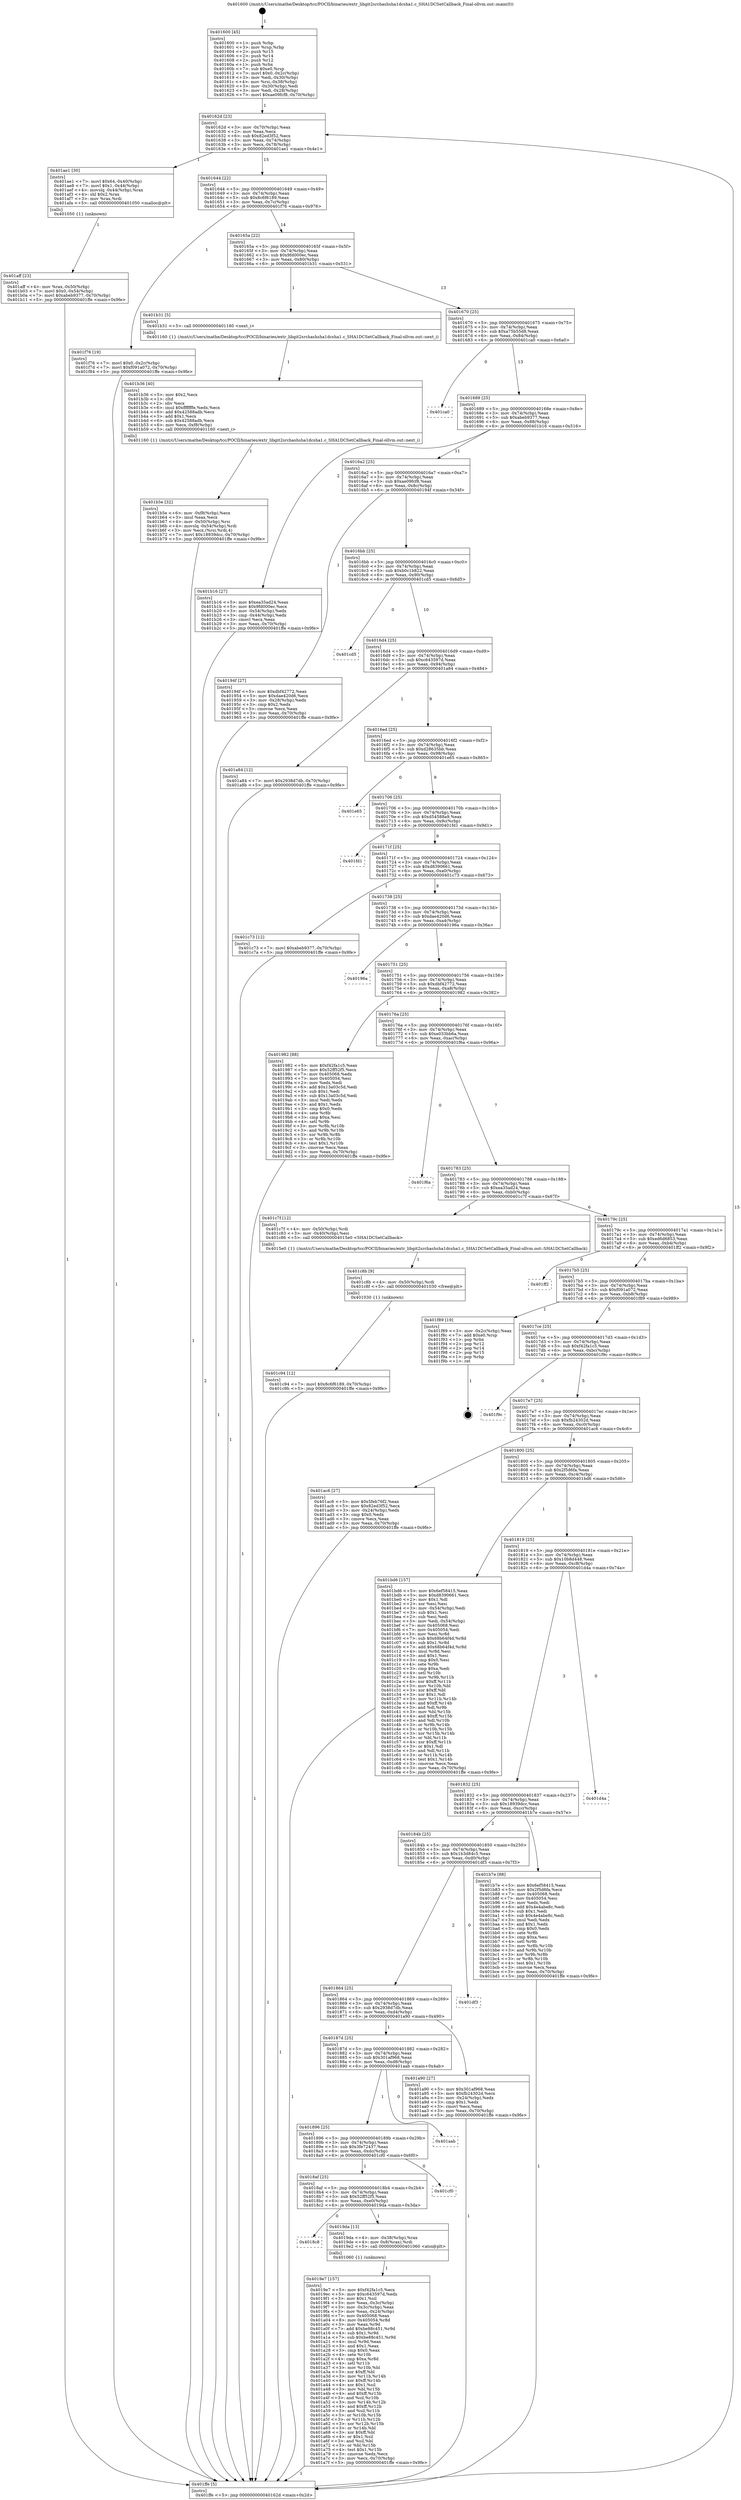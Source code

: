 digraph "0x401600" {
  label = "0x401600 (/mnt/c/Users/mathe/Desktop/tcc/POCII/binaries/extr_libgit2srchashsha1dcsha1.c_SHA1DCSetCallback_Final-ollvm.out::main(0))"
  labelloc = "t"
  node[shape=record]

  Entry [label="",width=0.3,height=0.3,shape=circle,fillcolor=black,style=filled]
  "0x40162d" [label="{
     0x40162d [23]\l
     | [instrs]\l
     &nbsp;&nbsp;0x40162d \<+3\>: mov -0x70(%rbp),%eax\l
     &nbsp;&nbsp;0x401630 \<+2\>: mov %eax,%ecx\l
     &nbsp;&nbsp;0x401632 \<+6\>: sub $0x82ed3f52,%ecx\l
     &nbsp;&nbsp;0x401638 \<+3\>: mov %eax,-0x74(%rbp)\l
     &nbsp;&nbsp;0x40163b \<+3\>: mov %ecx,-0x78(%rbp)\l
     &nbsp;&nbsp;0x40163e \<+6\>: je 0000000000401ae1 \<main+0x4e1\>\l
  }"]
  "0x401ae1" [label="{
     0x401ae1 [30]\l
     | [instrs]\l
     &nbsp;&nbsp;0x401ae1 \<+7\>: movl $0x64,-0x40(%rbp)\l
     &nbsp;&nbsp;0x401ae8 \<+7\>: movl $0x1,-0x44(%rbp)\l
     &nbsp;&nbsp;0x401aef \<+4\>: movslq -0x44(%rbp),%rax\l
     &nbsp;&nbsp;0x401af3 \<+4\>: shl $0x2,%rax\l
     &nbsp;&nbsp;0x401af7 \<+3\>: mov %rax,%rdi\l
     &nbsp;&nbsp;0x401afa \<+5\>: call 0000000000401050 \<malloc@plt\>\l
     | [calls]\l
     &nbsp;&nbsp;0x401050 \{1\} (unknown)\l
  }"]
  "0x401644" [label="{
     0x401644 [22]\l
     | [instrs]\l
     &nbsp;&nbsp;0x401644 \<+5\>: jmp 0000000000401649 \<main+0x49\>\l
     &nbsp;&nbsp;0x401649 \<+3\>: mov -0x74(%rbp),%eax\l
     &nbsp;&nbsp;0x40164c \<+5\>: sub $0x8c6f6189,%eax\l
     &nbsp;&nbsp;0x401651 \<+3\>: mov %eax,-0x7c(%rbp)\l
     &nbsp;&nbsp;0x401654 \<+6\>: je 0000000000401f76 \<main+0x976\>\l
  }"]
  Exit [label="",width=0.3,height=0.3,shape=circle,fillcolor=black,style=filled,peripheries=2]
  "0x401f76" [label="{
     0x401f76 [19]\l
     | [instrs]\l
     &nbsp;&nbsp;0x401f76 \<+7\>: movl $0x0,-0x2c(%rbp)\l
     &nbsp;&nbsp;0x401f7d \<+7\>: movl $0xf091a072,-0x70(%rbp)\l
     &nbsp;&nbsp;0x401f84 \<+5\>: jmp 0000000000401ffe \<main+0x9fe\>\l
  }"]
  "0x40165a" [label="{
     0x40165a [22]\l
     | [instrs]\l
     &nbsp;&nbsp;0x40165a \<+5\>: jmp 000000000040165f \<main+0x5f\>\l
     &nbsp;&nbsp;0x40165f \<+3\>: mov -0x74(%rbp),%eax\l
     &nbsp;&nbsp;0x401662 \<+5\>: sub $0x9fd000ec,%eax\l
     &nbsp;&nbsp;0x401667 \<+3\>: mov %eax,-0x80(%rbp)\l
     &nbsp;&nbsp;0x40166a \<+6\>: je 0000000000401b31 \<main+0x531\>\l
  }"]
  "0x401c94" [label="{
     0x401c94 [12]\l
     | [instrs]\l
     &nbsp;&nbsp;0x401c94 \<+7\>: movl $0x8c6f6189,-0x70(%rbp)\l
     &nbsp;&nbsp;0x401c9b \<+5\>: jmp 0000000000401ffe \<main+0x9fe\>\l
  }"]
  "0x401b31" [label="{
     0x401b31 [5]\l
     | [instrs]\l
     &nbsp;&nbsp;0x401b31 \<+5\>: call 0000000000401160 \<next_i\>\l
     | [calls]\l
     &nbsp;&nbsp;0x401160 \{1\} (/mnt/c/Users/mathe/Desktop/tcc/POCII/binaries/extr_libgit2srchashsha1dcsha1.c_SHA1DCSetCallback_Final-ollvm.out::next_i)\l
  }"]
  "0x401670" [label="{
     0x401670 [25]\l
     | [instrs]\l
     &nbsp;&nbsp;0x401670 \<+5\>: jmp 0000000000401675 \<main+0x75\>\l
     &nbsp;&nbsp;0x401675 \<+3\>: mov -0x74(%rbp),%eax\l
     &nbsp;&nbsp;0x401678 \<+5\>: sub $0xa75b55d8,%eax\l
     &nbsp;&nbsp;0x40167d \<+6\>: mov %eax,-0x84(%rbp)\l
     &nbsp;&nbsp;0x401683 \<+6\>: je 0000000000401ca0 \<main+0x6a0\>\l
  }"]
  "0x401c8b" [label="{
     0x401c8b [9]\l
     | [instrs]\l
     &nbsp;&nbsp;0x401c8b \<+4\>: mov -0x50(%rbp),%rdi\l
     &nbsp;&nbsp;0x401c8f \<+5\>: call 0000000000401030 \<free@plt\>\l
     | [calls]\l
     &nbsp;&nbsp;0x401030 \{1\} (unknown)\l
  }"]
  "0x401ca0" [label="{
     0x401ca0\l
  }", style=dashed]
  "0x401689" [label="{
     0x401689 [25]\l
     | [instrs]\l
     &nbsp;&nbsp;0x401689 \<+5\>: jmp 000000000040168e \<main+0x8e\>\l
     &nbsp;&nbsp;0x40168e \<+3\>: mov -0x74(%rbp),%eax\l
     &nbsp;&nbsp;0x401691 \<+5\>: sub $0xabeb9377,%eax\l
     &nbsp;&nbsp;0x401696 \<+6\>: mov %eax,-0x88(%rbp)\l
     &nbsp;&nbsp;0x40169c \<+6\>: je 0000000000401b16 \<main+0x516\>\l
  }"]
  "0x401b5e" [label="{
     0x401b5e [32]\l
     | [instrs]\l
     &nbsp;&nbsp;0x401b5e \<+6\>: mov -0xf8(%rbp),%ecx\l
     &nbsp;&nbsp;0x401b64 \<+3\>: imul %eax,%ecx\l
     &nbsp;&nbsp;0x401b67 \<+4\>: mov -0x50(%rbp),%rsi\l
     &nbsp;&nbsp;0x401b6b \<+4\>: movslq -0x54(%rbp),%rdi\l
     &nbsp;&nbsp;0x401b6f \<+3\>: mov %ecx,(%rsi,%rdi,4)\l
     &nbsp;&nbsp;0x401b72 \<+7\>: movl $0x18939dcc,-0x70(%rbp)\l
     &nbsp;&nbsp;0x401b79 \<+5\>: jmp 0000000000401ffe \<main+0x9fe\>\l
  }"]
  "0x401b16" [label="{
     0x401b16 [27]\l
     | [instrs]\l
     &nbsp;&nbsp;0x401b16 \<+5\>: mov $0xea35ad24,%eax\l
     &nbsp;&nbsp;0x401b1b \<+5\>: mov $0x9fd000ec,%ecx\l
     &nbsp;&nbsp;0x401b20 \<+3\>: mov -0x54(%rbp),%edx\l
     &nbsp;&nbsp;0x401b23 \<+3\>: cmp -0x44(%rbp),%edx\l
     &nbsp;&nbsp;0x401b26 \<+3\>: cmovl %ecx,%eax\l
     &nbsp;&nbsp;0x401b29 \<+3\>: mov %eax,-0x70(%rbp)\l
     &nbsp;&nbsp;0x401b2c \<+5\>: jmp 0000000000401ffe \<main+0x9fe\>\l
  }"]
  "0x4016a2" [label="{
     0x4016a2 [25]\l
     | [instrs]\l
     &nbsp;&nbsp;0x4016a2 \<+5\>: jmp 00000000004016a7 \<main+0xa7\>\l
     &nbsp;&nbsp;0x4016a7 \<+3\>: mov -0x74(%rbp),%eax\l
     &nbsp;&nbsp;0x4016aa \<+5\>: sub $0xae09fcf8,%eax\l
     &nbsp;&nbsp;0x4016af \<+6\>: mov %eax,-0x8c(%rbp)\l
     &nbsp;&nbsp;0x4016b5 \<+6\>: je 000000000040194f \<main+0x34f\>\l
  }"]
  "0x401b36" [label="{
     0x401b36 [40]\l
     | [instrs]\l
     &nbsp;&nbsp;0x401b36 \<+5\>: mov $0x2,%ecx\l
     &nbsp;&nbsp;0x401b3b \<+1\>: cltd\l
     &nbsp;&nbsp;0x401b3c \<+2\>: idiv %ecx\l
     &nbsp;&nbsp;0x401b3e \<+6\>: imul $0xfffffffe,%edx,%ecx\l
     &nbsp;&nbsp;0x401b44 \<+6\>: add $0x42588adb,%ecx\l
     &nbsp;&nbsp;0x401b4a \<+3\>: add $0x1,%ecx\l
     &nbsp;&nbsp;0x401b4d \<+6\>: sub $0x42588adb,%ecx\l
     &nbsp;&nbsp;0x401b53 \<+6\>: mov %ecx,-0xf8(%rbp)\l
     &nbsp;&nbsp;0x401b59 \<+5\>: call 0000000000401160 \<next_i\>\l
     | [calls]\l
     &nbsp;&nbsp;0x401160 \{1\} (/mnt/c/Users/mathe/Desktop/tcc/POCII/binaries/extr_libgit2srchashsha1dcsha1.c_SHA1DCSetCallback_Final-ollvm.out::next_i)\l
  }"]
  "0x40194f" [label="{
     0x40194f [27]\l
     | [instrs]\l
     &nbsp;&nbsp;0x40194f \<+5\>: mov $0xdbf42772,%eax\l
     &nbsp;&nbsp;0x401954 \<+5\>: mov $0xdae420d6,%ecx\l
     &nbsp;&nbsp;0x401959 \<+3\>: mov -0x28(%rbp),%edx\l
     &nbsp;&nbsp;0x40195c \<+3\>: cmp $0x2,%edx\l
     &nbsp;&nbsp;0x40195f \<+3\>: cmovne %ecx,%eax\l
     &nbsp;&nbsp;0x401962 \<+3\>: mov %eax,-0x70(%rbp)\l
     &nbsp;&nbsp;0x401965 \<+5\>: jmp 0000000000401ffe \<main+0x9fe\>\l
  }"]
  "0x4016bb" [label="{
     0x4016bb [25]\l
     | [instrs]\l
     &nbsp;&nbsp;0x4016bb \<+5\>: jmp 00000000004016c0 \<main+0xc0\>\l
     &nbsp;&nbsp;0x4016c0 \<+3\>: mov -0x74(%rbp),%eax\l
     &nbsp;&nbsp;0x4016c3 \<+5\>: sub $0xb0c1b822,%eax\l
     &nbsp;&nbsp;0x4016c8 \<+6\>: mov %eax,-0x90(%rbp)\l
     &nbsp;&nbsp;0x4016ce \<+6\>: je 0000000000401cd5 \<main+0x6d5\>\l
  }"]
  "0x401ffe" [label="{
     0x401ffe [5]\l
     | [instrs]\l
     &nbsp;&nbsp;0x401ffe \<+5\>: jmp 000000000040162d \<main+0x2d\>\l
  }"]
  "0x401600" [label="{
     0x401600 [45]\l
     | [instrs]\l
     &nbsp;&nbsp;0x401600 \<+1\>: push %rbp\l
     &nbsp;&nbsp;0x401601 \<+3\>: mov %rsp,%rbp\l
     &nbsp;&nbsp;0x401604 \<+2\>: push %r15\l
     &nbsp;&nbsp;0x401606 \<+2\>: push %r14\l
     &nbsp;&nbsp;0x401608 \<+2\>: push %r12\l
     &nbsp;&nbsp;0x40160a \<+1\>: push %rbx\l
     &nbsp;&nbsp;0x40160b \<+7\>: sub $0xe0,%rsp\l
     &nbsp;&nbsp;0x401612 \<+7\>: movl $0x0,-0x2c(%rbp)\l
     &nbsp;&nbsp;0x401619 \<+3\>: mov %edi,-0x30(%rbp)\l
     &nbsp;&nbsp;0x40161c \<+4\>: mov %rsi,-0x38(%rbp)\l
     &nbsp;&nbsp;0x401620 \<+3\>: mov -0x30(%rbp),%edi\l
     &nbsp;&nbsp;0x401623 \<+3\>: mov %edi,-0x28(%rbp)\l
     &nbsp;&nbsp;0x401626 \<+7\>: movl $0xae09fcf8,-0x70(%rbp)\l
  }"]
  "0x401aff" [label="{
     0x401aff [23]\l
     | [instrs]\l
     &nbsp;&nbsp;0x401aff \<+4\>: mov %rax,-0x50(%rbp)\l
     &nbsp;&nbsp;0x401b03 \<+7\>: movl $0x0,-0x54(%rbp)\l
     &nbsp;&nbsp;0x401b0a \<+7\>: movl $0xabeb9377,-0x70(%rbp)\l
     &nbsp;&nbsp;0x401b11 \<+5\>: jmp 0000000000401ffe \<main+0x9fe\>\l
  }"]
  "0x401cd5" [label="{
     0x401cd5\l
  }", style=dashed]
  "0x4016d4" [label="{
     0x4016d4 [25]\l
     | [instrs]\l
     &nbsp;&nbsp;0x4016d4 \<+5\>: jmp 00000000004016d9 \<main+0xd9\>\l
     &nbsp;&nbsp;0x4016d9 \<+3\>: mov -0x74(%rbp),%eax\l
     &nbsp;&nbsp;0x4016dc \<+5\>: sub $0xc643597d,%eax\l
     &nbsp;&nbsp;0x4016e1 \<+6\>: mov %eax,-0x94(%rbp)\l
     &nbsp;&nbsp;0x4016e7 \<+6\>: je 0000000000401a84 \<main+0x484\>\l
  }"]
  "0x4019e7" [label="{
     0x4019e7 [157]\l
     | [instrs]\l
     &nbsp;&nbsp;0x4019e7 \<+5\>: mov $0xf42fa1c5,%ecx\l
     &nbsp;&nbsp;0x4019ec \<+5\>: mov $0xc643597d,%edx\l
     &nbsp;&nbsp;0x4019f1 \<+3\>: mov $0x1,%sil\l
     &nbsp;&nbsp;0x4019f4 \<+3\>: mov %eax,-0x3c(%rbp)\l
     &nbsp;&nbsp;0x4019f7 \<+3\>: mov -0x3c(%rbp),%eax\l
     &nbsp;&nbsp;0x4019fa \<+3\>: mov %eax,-0x24(%rbp)\l
     &nbsp;&nbsp;0x4019fd \<+7\>: mov 0x405068,%eax\l
     &nbsp;&nbsp;0x401a04 \<+8\>: mov 0x405054,%r8d\l
     &nbsp;&nbsp;0x401a0c \<+3\>: mov %eax,%r9d\l
     &nbsp;&nbsp;0x401a0f \<+7\>: add $0xbe88c451,%r9d\l
     &nbsp;&nbsp;0x401a16 \<+4\>: sub $0x1,%r9d\l
     &nbsp;&nbsp;0x401a1a \<+7\>: sub $0xbe88c451,%r9d\l
     &nbsp;&nbsp;0x401a21 \<+4\>: imul %r9d,%eax\l
     &nbsp;&nbsp;0x401a25 \<+3\>: and $0x1,%eax\l
     &nbsp;&nbsp;0x401a28 \<+3\>: cmp $0x0,%eax\l
     &nbsp;&nbsp;0x401a2b \<+4\>: sete %r10b\l
     &nbsp;&nbsp;0x401a2f \<+4\>: cmp $0xa,%r8d\l
     &nbsp;&nbsp;0x401a33 \<+4\>: setl %r11b\l
     &nbsp;&nbsp;0x401a37 \<+3\>: mov %r10b,%bl\l
     &nbsp;&nbsp;0x401a3a \<+3\>: xor $0xff,%bl\l
     &nbsp;&nbsp;0x401a3d \<+3\>: mov %r11b,%r14b\l
     &nbsp;&nbsp;0x401a40 \<+4\>: xor $0xff,%r14b\l
     &nbsp;&nbsp;0x401a44 \<+4\>: xor $0x1,%sil\l
     &nbsp;&nbsp;0x401a48 \<+3\>: mov %bl,%r15b\l
     &nbsp;&nbsp;0x401a4b \<+4\>: and $0xff,%r15b\l
     &nbsp;&nbsp;0x401a4f \<+3\>: and %sil,%r10b\l
     &nbsp;&nbsp;0x401a52 \<+3\>: mov %r14b,%r12b\l
     &nbsp;&nbsp;0x401a55 \<+4\>: and $0xff,%r12b\l
     &nbsp;&nbsp;0x401a59 \<+3\>: and %sil,%r11b\l
     &nbsp;&nbsp;0x401a5c \<+3\>: or %r10b,%r15b\l
     &nbsp;&nbsp;0x401a5f \<+3\>: or %r11b,%r12b\l
     &nbsp;&nbsp;0x401a62 \<+3\>: xor %r12b,%r15b\l
     &nbsp;&nbsp;0x401a65 \<+3\>: or %r14b,%bl\l
     &nbsp;&nbsp;0x401a68 \<+3\>: xor $0xff,%bl\l
     &nbsp;&nbsp;0x401a6b \<+4\>: or $0x1,%sil\l
     &nbsp;&nbsp;0x401a6f \<+3\>: and %sil,%bl\l
     &nbsp;&nbsp;0x401a72 \<+3\>: or %bl,%r15b\l
     &nbsp;&nbsp;0x401a75 \<+4\>: test $0x1,%r15b\l
     &nbsp;&nbsp;0x401a79 \<+3\>: cmovne %edx,%ecx\l
     &nbsp;&nbsp;0x401a7c \<+3\>: mov %ecx,-0x70(%rbp)\l
     &nbsp;&nbsp;0x401a7f \<+5\>: jmp 0000000000401ffe \<main+0x9fe\>\l
  }"]
  "0x401a84" [label="{
     0x401a84 [12]\l
     | [instrs]\l
     &nbsp;&nbsp;0x401a84 \<+7\>: movl $0x2938d7db,-0x70(%rbp)\l
     &nbsp;&nbsp;0x401a8b \<+5\>: jmp 0000000000401ffe \<main+0x9fe\>\l
  }"]
  "0x4016ed" [label="{
     0x4016ed [25]\l
     | [instrs]\l
     &nbsp;&nbsp;0x4016ed \<+5\>: jmp 00000000004016f2 \<main+0xf2\>\l
     &nbsp;&nbsp;0x4016f2 \<+3\>: mov -0x74(%rbp),%eax\l
     &nbsp;&nbsp;0x4016f5 \<+5\>: sub $0xd28635bb,%eax\l
     &nbsp;&nbsp;0x4016fa \<+6\>: mov %eax,-0x98(%rbp)\l
     &nbsp;&nbsp;0x401700 \<+6\>: je 0000000000401e65 \<main+0x865\>\l
  }"]
  "0x4018c8" [label="{
     0x4018c8\l
  }", style=dashed]
  "0x401e65" [label="{
     0x401e65\l
  }", style=dashed]
  "0x401706" [label="{
     0x401706 [25]\l
     | [instrs]\l
     &nbsp;&nbsp;0x401706 \<+5\>: jmp 000000000040170b \<main+0x10b\>\l
     &nbsp;&nbsp;0x40170b \<+3\>: mov -0x74(%rbp),%eax\l
     &nbsp;&nbsp;0x40170e \<+5\>: sub $0xd54588a9,%eax\l
     &nbsp;&nbsp;0x401713 \<+6\>: mov %eax,-0x9c(%rbp)\l
     &nbsp;&nbsp;0x401719 \<+6\>: je 0000000000401fd1 \<main+0x9d1\>\l
  }"]
  "0x4019da" [label="{
     0x4019da [13]\l
     | [instrs]\l
     &nbsp;&nbsp;0x4019da \<+4\>: mov -0x38(%rbp),%rax\l
     &nbsp;&nbsp;0x4019de \<+4\>: mov 0x8(%rax),%rdi\l
     &nbsp;&nbsp;0x4019e2 \<+5\>: call 0000000000401060 \<atoi@plt\>\l
     | [calls]\l
     &nbsp;&nbsp;0x401060 \{1\} (unknown)\l
  }"]
  "0x401fd1" [label="{
     0x401fd1\l
  }", style=dashed]
  "0x40171f" [label="{
     0x40171f [25]\l
     | [instrs]\l
     &nbsp;&nbsp;0x40171f \<+5\>: jmp 0000000000401724 \<main+0x124\>\l
     &nbsp;&nbsp;0x401724 \<+3\>: mov -0x74(%rbp),%eax\l
     &nbsp;&nbsp;0x401727 \<+5\>: sub $0xd8390661,%eax\l
     &nbsp;&nbsp;0x40172c \<+6\>: mov %eax,-0xa0(%rbp)\l
     &nbsp;&nbsp;0x401732 \<+6\>: je 0000000000401c73 \<main+0x673\>\l
  }"]
  "0x4018af" [label="{
     0x4018af [25]\l
     | [instrs]\l
     &nbsp;&nbsp;0x4018af \<+5\>: jmp 00000000004018b4 \<main+0x2b4\>\l
     &nbsp;&nbsp;0x4018b4 \<+3\>: mov -0x74(%rbp),%eax\l
     &nbsp;&nbsp;0x4018b7 \<+5\>: sub $0x52ff52f5,%eax\l
     &nbsp;&nbsp;0x4018bc \<+6\>: mov %eax,-0xe0(%rbp)\l
     &nbsp;&nbsp;0x4018c2 \<+6\>: je 00000000004019da \<main+0x3da\>\l
  }"]
  "0x401c73" [label="{
     0x401c73 [12]\l
     | [instrs]\l
     &nbsp;&nbsp;0x401c73 \<+7\>: movl $0xabeb9377,-0x70(%rbp)\l
     &nbsp;&nbsp;0x401c7a \<+5\>: jmp 0000000000401ffe \<main+0x9fe\>\l
  }"]
  "0x401738" [label="{
     0x401738 [25]\l
     | [instrs]\l
     &nbsp;&nbsp;0x401738 \<+5\>: jmp 000000000040173d \<main+0x13d\>\l
     &nbsp;&nbsp;0x40173d \<+3\>: mov -0x74(%rbp),%eax\l
     &nbsp;&nbsp;0x401740 \<+5\>: sub $0xdae420d6,%eax\l
     &nbsp;&nbsp;0x401745 \<+6\>: mov %eax,-0xa4(%rbp)\l
     &nbsp;&nbsp;0x40174b \<+6\>: je 000000000040196a \<main+0x36a\>\l
  }"]
  "0x401cf0" [label="{
     0x401cf0\l
  }", style=dashed]
  "0x40196a" [label="{
     0x40196a\l
  }", style=dashed]
  "0x401751" [label="{
     0x401751 [25]\l
     | [instrs]\l
     &nbsp;&nbsp;0x401751 \<+5\>: jmp 0000000000401756 \<main+0x156\>\l
     &nbsp;&nbsp;0x401756 \<+3\>: mov -0x74(%rbp),%eax\l
     &nbsp;&nbsp;0x401759 \<+5\>: sub $0xdbf42772,%eax\l
     &nbsp;&nbsp;0x40175e \<+6\>: mov %eax,-0xa8(%rbp)\l
     &nbsp;&nbsp;0x401764 \<+6\>: je 0000000000401982 \<main+0x382\>\l
  }"]
  "0x401896" [label="{
     0x401896 [25]\l
     | [instrs]\l
     &nbsp;&nbsp;0x401896 \<+5\>: jmp 000000000040189b \<main+0x29b\>\l
     &nbsp;&nbsp;0x40189b \<+3\>: mov -0x74(%rbp),%eax\l
     &nbsp;&nbsp;0x40189e \<+5\>: sub $0x3fe72437,%eax\l
     &nbsp;&nbsp;0x4018a3 \<+6\>: mov %eax,-0xdc(%rbp)\l
     &nbsp;&nbsp;0x4018a9 \<+6\>: je 0000000000401cf0 \<main+0x6f0\>\l
  }"]
  "0x401982" [label="{
     0x401982 [88]\l
     | [instrs]\l
     &nbsp;&nbsp;0x401982 \<+5\>: mov $0xf42fa1c5,%eax\l
     &nbsp;&nbsp;0x401987 \<+5\>: mov $0x52ff52f5,%ecx\l
     &nbsp;&nbsp;0x40198c \<+7\>: mov 0x405068,%edx\l
     &nbsp;&nbsp;0x401993 \<+7\>: mov 0x405054,%esi\l
     &nbsp;&nbsp;0x40199a \<+2\>: mov %edx,%edi\l
     &nbsp;&nbsp;0x40199c \<+6\>: add $0x13a03c5d,%edi\l
     &nbsp;&nbsp;0x4019a2 \<+3\>: sub $0x1,%edi\l
     &nbsp;&nbsp;0x4019a5 \<+6\>: sub $0x13a03c5d,%edi\l
     &nbsp;&nbsp;0x4019ab \<+3\>: imul %edi,%edx\l
     &nbsp;&nbsp;0x4019ae \<+3\>: and $0x1,%edx\l
     &nbsp;&nbsp;0x4019b1 \<+3\>: cmp $0x0,%edx\l
     &nbsp;&nbsp;0x4019b4 \<+4\>: sete %r8b\l
     &nbsp;&nbsp;0x4019b8 \<+3\>: cmp $0xa,%esi\l
     &nbsp;&nbsp;0x4019bb \<+4\>: setl %r9b\l
     &nbsp;&nbsp;0x4019bf \<+3\>: mov %r8b,%r10b\l
     &nbsp;&nbsp;0x4019c2 \<+3\>: and %r9b,%r10b\l
     &nbsp;&nbsp;0x4019c5 \<+3\>: xor %r9b,%r8b\l
     &nbsp;&nbsp;0x4019c8 \<+3\>: or %r8b,%r10b\l
     &nbsp;&nbsp;0x4019cb \<+4\>: test $0x1,%r10b\l
     &nbsp;&nbsp;0x4019cf \<+3\>: cmovne %ecx,%eax\l
     &nbsp;&nbsp;0x4019d2 \<+3\>: mov %eax,-0x70(%rbp)\l
     &nbsp;&nbsp;0x4019d5 \<+5\>: jmp 0000000000401ffe \<main+0x9fe\>\l
  }"]
  "0x40176a" [label="{
     0x40176a [25]\l
     | [instrs]\l
     &nbsp;&nbsp;0x40176a \<+5\>: jmp 000000000040176f \<main+0x16f\>\l
     &nbsp;&nbsp;0x40176f \<+3\>: mov -0x74(%rbp),%eax\l
     &nbsp;&nbsp;0x401772 \<+5\>: sub $0xe033bb6a,%eax\l
     &nbsp;&nbsp;0x401777 \<+6\>: mov %eax,-0xac(%rbp)\l
     &nbsp;&nbsp;0x40177d \<+6\>: je 0000000000401f6a \<main+0x96a\>\l
  }"]
  "0x401aab" [label="{
     0x401aab\l
  }", style=dashed]
  "0x401f6a" [label="{
     0x401f6a\l
  }", style=dashed]
  "0x401783" [label="{
     0x401783 [25]\l
     | [instrs]\l
     &nbsp;&nbsp;0x401783 \<+5\>: jmp 0000000000401788 \<main+0x188\>\l
     &nbsp;&nbsp;0x401788 \<+3\>: mov -0x74(%rbp),%eax\l
     &nbsp;&nbsp;0x40178b \<+5\>: sub $0xea35ad24,%eax\l
     &nbsp;&nbsp;0x401790 \<+6\>: mov %eax,-0xb0(%rbp)\l
     &nbsp;&nbsp;0x401796 \<+6\>: je 0000000000401c7f \<main+0x67f\>\l
  }"]
  "0x40187d" [label="{
     0x40187d [25]\l
     | [instrs]\l
     &nbsp;&nbsp;0x40187d \<+5\>: jmp 0000000000401882 \<main+0x282\>\l
     &nbsp;&nbsp;0x401882 \<+3\>: mov -0x74(%rbp),%eax\l
     &nbsp;&nbsp;0x401885 \<+5\>: sub $0x301af968,%eax\l
     &nbsp;&nbsp;0x40188a \<+6\>: mov %eax,-0xd8(%rbp)\l
     &nbsp;&nbsp;0x401890 \<+6\>: je 0000000000401aab \<main+0x4ab\>\l
  }"]
  "0x401c7f" [label="{
     0x401c7f [12]\l
     | [instrs]\l
     &nbsp;&nbsp;0x401c7f \<+4\>: mov -0x50(%rbp),%rdi\l
     &nbsp;&nbsp;0x401c83 \<+3\>: mov -0x40(%rbp),%esi\l
     &nbsp;&nbsp;0x401c86 \<+5\>: call 00000000004015e0 \<SHA1DCSetCallback\>\l
     | [calls]\l
     &nbsp;&nbsp;0x4015e0 \{1\} (/mnt/c/Users/mathe/Desktop/tcc/POCII/binaries/extr_libgit2srchashsha1dcsha1.c_SHA1DCSetCallback_Final-ollvm.out::SHA1DCSetCallback)\l
  }"]
  "0x40179c" [label="{
     0x40179c [25]\l
     | [instrs]\l
     &nbsp;&nbsp;0x40179c \<+5\>: jmp 00000000004017a1 \<main+0x1a1\>\l
     &nbsp;&nbsp;0x4017a1 \<+3\>: mov -0x74(%rbp),%eax\l
     &nbsp;&nbsp;0x4017a4 \<+5\>: sub $0xed6d6853,%eax\l
     &nbsp;&nbsp;0x4017a9 \<+6\>: mov %eax,-0xb4(%rbp)\l
     &nbsp;&nbsp;0x4017af \<+6\>: je 0000000000401ff2 \<main+0x9f2\>\l
  }"]
  "0x401a90" [label="{
     0x401a90 [27]\l
     | [instrs]\l
     &nbsp;&nbsp;0x401a90 \<+5\>: mov $0x301af968,%eax\l
     &nbsp;&nbsp;0x401a95 \<+5\>: mov $0xfb24302d,%ecx\l
     &nbsp;&nbsp;0x401a9a \<+3\>: mov -0x24(%rbp),%edx\l
     &nbsp;&nbsp;0x401a9d \<+3\>: cmp $0x1,%edx\l
     &nbsp;&nbsp;0x401aa0 \<+3\>: cmovl %ecx,%eax\l
     &nbsp;&nbsp;0x401aa3 \<+3\>: mov %eax,-0x70(%rbp)\l
     &nbsp;&nbsp;0x401aa6 \<+5\>: jmp 0000000000401ffe \<main+0x9fe\>\l
  }"]
  "0x401ff2" [label="{
     0x401ff2\l
  }", style=dashed]
  "0x4017b5" [label="{
     0x4017b5 [25]\l
     | [instrs]\l
     &nbsp;&nbsp;0x4017b5 \<+5\>: jmp 00000000004017ba \<main+0x1ba\>\l
     &nbsp;&nbsp;0x4017ba \<+3\>: mov -0x74(%rbp),%eax\l
     &nbsp;&nbsp;0x4017bd \<+5\>: sub $0xf091a072,%eax\l
     &nbsp;&nbsp;0x4017c2 \<+6\>: mov %eax,-0xb8(%rbp)\l
     &nbsp;&nbsp;0x4017c8 \<+6\>: je 0000000000401f89 \<main+0x989\>\l
  }"]
  "0x401864" [label="{
     0x401864 [25]\l
     | [instrs]\l
     &nbsp;&nbsp;0x401864 \<+5\>: jmp 0000000000401869 \<main+0x269\>\l
     &nbsp;&nbsp;0x401869 \<+3\>: mov -0x74(%rbp),%eax\l
     &nbsp;&nbsp;0x40186c \<+5\>: sub $0x2938d7db,%eax\l
     &nbsp;&nbsp;0x401871 \<+6\>: mov %eax,-0xd4(%rbp)\l
     &nbsp;&nbsp;0x401877 \<+6\>: je 0000000000401a90 \<main+0x490\>\l
  }"]
  "0x401f89" [label="{
     0x401f89 [19]\l
     | [instrs]\l
     &nbsp;&nbsp;0x401f89 \<+3\>: mov -0x2c(%rbp),%eax\l
     &nbsp;&nbsp;0x401f8c \<+7\>: add $0xe0,%rsp\l
     &nbsp;&nbsp;0x401f93 \<+1\>: pop %rbx\l
     &nbsp;&nbsp;0x401f94 \<+2\>: pop %r12\l
     &nbsp;&nbsp;0x401f96 \<+2\>: pop %r14\l
     &nbsp;&nbsp;0x401f98 \<+2\>: pop %r15\l
     &nbsp;&nbsp;0x401f9a \<+1\>: pop %rbp\l
     &nbsp;&nbsp;0x401f9b \<+1\>: ret\l
  }"]
  "0x4017ce" [label="{
     0x4017ce [25]\l
     | [instrs]\l
     &nbsp;&nbsp;0x4017ce \<+5\>: jmp 00000000004017d3 \<main+0x1d3\>\l
     &nbsp;&nbsp;0x4017d3 \<+3\>: mov -0x74(%rbp),%eax\l
     &nbsp;&nbsp;0x4017d6 \<+5\>: sub $0xf42fa1c5,%eax\l
     &nbsp;&nbsp;0x4017db \<+6\>: mov %eax,-0xbc(%rbp)\l
     &nbsp;&nbsp;0x4017e1 \<+6\>: je 0000000000401f9c \<main+0x99c\>\l
  }"]
  "0x401df3" [label="{
     0x401df3\l
  }", style=dashed]
  "0x401f9c" [label="{
     0x401f9c\l
  }", style=dashed]
  "0x4017e7" [label="{
     0x4017e7 [25]\l
     | [instrs]\l
     &nbsp;&nbsp;0x4017e7 \<+5\>: jmp 00000000004017ec \<main+0x1ec\>\l
     &nbsp;&nbsp;0x4017ec \<+3\>: mov -0x74(%rbp),%eax\l
     &nbsp;&nbsp;0x4017ef \<+5\>: sub $0xfb24302d,%eax\l
     &nbsp;&nbsp;0x4017f4 \<+6\>: mov %eax,-0xc0(%rbp)\l
     &nbsp;&nbsp;0x4017fa \<+6\>: je 0000000000401ac6 \<main+0x4c6\>\l
  }"]
  "0x40184b" [label="{
     0x40184b [25]\l
     | [instrs]\l
     &nbsp;&nbsp;0x40184b \<+5\>: jmp 0000000000401850 \<main+0x250\>\l
     &nbsp;&nbsp;0x401850 \<+3\>: mov -0x74(%rbp),%eax\l
     &nbsp;&nbsp;0x401853 \<+5\>: sub $0x1b3d84c5,%eax\l
     &nbsp;&nbsp;0x401858 \<+6\>: mov %eax,-0xd0(%rbp)\l
     &nbsp;&nbsp;0x40185e \<+6\>: je 0000000000401df3 \<main+0x7f3\>\l
  }"]
  "0x401ac6" [label="{
     0x401ac6 [27]\l
     | [instrs]\l
     &nbsp;&nbsp;0x401ac6 \<+5\>: mov $0x5feb76f2,%eax\l
     &nbsp;&nbsp;0x401acb \<+5\>: mov $0x82ed3f52,%ecx\l
     &nbsp;&nbsp;0x401ad0 \<+3\>: mov -0x24(%rbp),%edx\l
     &nbsp;&nbsp;0x401ad3 \<+3\>: cmp $0x0,%edx\l
     &nbsp;&nbsp;0x401ad6 \<+3\>: cmove %ecx,%eax\l
     &nbsp;&nbsp;0x401ad9 \<+3\>: mov %eax,-0x70(%rbp)\l
     &nbsp;&nbsp;0x401adc \<+5\>: jmp 0000000000401ffe \<main+0x9fe\>\l
  }"]
  "0x401800" [label="{
     0x401800 [25]\l
     | [instrs]\l
     &nbsp;&nbsp;0x401800 \<+5\>: jmp 0000000000401805 \<main+0x205\>\l
     &nbsp;&nbsp;0x401805 \<+3\>: mov -0x74(%rbp),%eax\l
     &nbsp;&nbsp;0x401808 \<+5\>: sub $0x2f5d6fa,%eax\l
     &nbsp;&nbsp;0x40180d \<+6\>: mov %eax,-0xc4(%rbp)\l
     &nbsp;&nbsp;0x401813 \<+6\>: je 0000000000401bd6 \<main+0x5d6\>\l
  }"]
  "0x401b7e" [label="{
     0x401b7e [88]\l
     | [instrs]\l
     &nbsp;&nbsp;0x401b7e \<+5\>: mov $0x6ef58415,%eax\l
     &nbsp;&nbsp;0x401b83 \<+5\>: mov $0x2f5d6fa,%ecx\l
     &nbsp;&nbsp;0x401b88 \<+7\>: mov 0x405068,%edx\l
     &nbsp;&nbsp;0x401b8f \<+7\>: mov 0x405054,%esi\l
     &nbsp;&nbsp;0x401b96 \<+2\>: mov %edx,%edi\l
     &nbsp;&nbsp;0x401b98 \<+6\>: add $0x4e4abe8c,%edi\l
     &nbsp;&nbsp;0x401b9e \<+3\>: sub $0x1,%edi\l
     &nbsp;&nbsp;0x401ba1 \<+6\>: sub $0x4e4abe8c,%edi\l
     &nbsp;&nbsp;0x401ba7 \<+3\>: imul %edi,%edx\l
     &nbsp;&nbsp;0x401baa \<+3\>: and $0x1,%edx\l
     &nbsp;&nbsp;0x401bad \<+3\>: cmp $0x0,%edx\l
     &nbsp;&nbsp;0x401bb0 \<+4\>: sete %r8b\l
     &nbsp;&nbsp;0x401bb4 \<+3\>: cmp $0xa,%esi\l
     &nbsp;&nbsp;0x401bb7 \<+4\>: setl %r9b\l
     &nbsp;&nbsp;0x401bbb \<+3\>: mov %r8b,%r10b\l
     &nbsp;&nbsp;0x401bbe \<+3\>: and %r9b,%r10b\l
     &nbsp;&nbsp;0x401bc1 \<+3\>: xor %r9b,%r8b\l
     &nbsp;&nbsp;0x401bc4 \<+3\>: or %r8b,%r10b\l
     &nbsp;&nbsp;0x401bc7 \<+4\>: test $0x1,%r10b\l
     &nbsp;&nbsp;0x401bcb \<+3\>: cmovne %ecx,%eax\l
     &nbsp;&nbsp;0x401bce \<+3\>: mov %eax,-0x70(%rbp)\l
     &nbsp;&nbsp;0x401bd1 \<+5\>: jmp 0000000000401ffe \<main+0x9fe\>\l
  }"]
  "0x401bd6" [label="{
     0x401bd6 [157]\l
     | [instrs]\l
     &nbsp;&nbsp;0x401bd6 \<+5\>: mov $0x6ef58415,%eax\l
     &nbsp;&nbsp;0x401bdb \<+5\>: mov $0xd8390661,%ecx\l
     &nbsp;&nbsp;0x401be0 \<+2\>: mov $0x1,%dl\l
     &nbsp;&nbsp;0x401be2 \<+2\>: xor %esi,%esi\l
     &nbsp;&nbsp;0x401be4 \<+3\>: mov -0x54(%rbp),%edi\l
     &nbsp;&nbsp;0x401be7 \<+3\>: sub $0x1,%esi\l
     &nbsp;&nbsp;0x401bea \<+2\>: sub %esi,%edi\l
     &nbsp;&nbsp;0x401bec \<+3\>: mov %edi,-0x54(%rbp)\l
     &nbsp;&nbsp;0x401bef \<+7\>: mov 0x405068,%esi\l
     &nbsp;&nbsp;0x401bf6 \<+7\>: mov 0x405054,%edi\l
     &nbsp;&nbsp;0x401bfd \<+3\>: mov %esi,%r8d\l
     &nbsp;&nbsp;0x401c00 \<+7\>: sub $0x68b64f4d,%r8d\l
     &nbsp;&nbsp;0x401c07 \<+4\>: sub $0x1,%r8d\l
     &nbsp;&nbsp;0x401c0b \<+7\>: add $0x68b64f4d,%r8d\l
     &nbsp;&nbsp;0x401c12 \<+4\>: imul %r8d,%esi\l
     &nbsp;&nbsp;0x401c16 \<+3\>: and $0x1,%esi\l
     &nbsp;&nbsp;0x401c19 \<+3\>: cmp $0x0,%esi\l
     &nbsp;&nbsp;0x401c1c \<+4\>: sete %r9b\l
     &nbsp;&nbsp;0x401c20 \<+3\>: cmp $0xa,%edi\l
     &nbsp;&nbsp;0x401c23 \<+4\>: setl %r10b\l
     &nbsp;&nbsp;0x401c27 \<+3\>: mov %r9b,%r11b\l
     &nbsp;&nbsp;0x401c2a \<+4\>: xor $0xff,%r11b\l
     &nbsp;&nbsp;0x401c2e \<+3\>: mov %r10b,%bl\l
     &nbsp;&nbsp;0x401c31 \<+3\>: xor $0xff,%bl\l
     &nbsp;&nbsp;0x401c34 \<+3\>: xor $0x1,%dl\l
     &nbsp;&nbsp;0x401c37 \<+3\>: mov %r11b,%r14b\l
     &nbsp;&nbsp;0x401c3a \<+4\>: and $0xff,%r14b\l
     &nbsp;&nbsp;0x401c3e \<+3\>: and %dl,%r9b\l
     &nbsp;&nbsp;0x401c41 \<+3\>: mov %bl,%r15b\l
     &nbsp;&nbsp;0x401c44 \<+4\>: and $0xff,%r15b\l
     &nbsp;&nbsp;0x401c48 \<+3\>: and %dl,%r10b\l
     &nbsp;&nbsp;0x401c4b \<+3\>: or %r9b,%r14b\l
     &nbsp;&nbsp;0x401c4e \<+3\>: or %r10b,%r15b\l
     &nbsp;&nbsp;0x401c51 \<+3\>: xor %r15b,%r14b\l
     &nbsp;&nbsp;0x401c54 \<+3\>: or %bl,%r11b\l
     &nbsp;&nbsp;0x401c57 \<+4\>: xor $0xff,%r11b\l
     &nbsp;&nbsp;0x401c5b \<+3\>: or $0x1,%dl\l
     &nbsp;&nbsp;0x401c5e \<+3\>: and %dl,%r11b\l
     &nbsp;&nbsp;0x401c61 \<+3\>: or %r11b,%r14b\l
     &nbsp;&nbsp;0x401c64 \<+4\>: test $0x1,%r14b\l
     &nbsp;&nbsp;0x401c68 \<+3\>: cmovne %ecx,%eax\l
     &nbsp;&nbsp;0x401c6b \<+3\>: mov %eax,-0x70(%rbp)\l
     &nbsp;&nbsp;0x401c6e \<+5\>: jmp 0000000000401ffe \<main+0x9fe\>\l
  }"]
  "0x401819" [label="{
     0x401819 [25]\l
     | [instrs]\l
     &nbsp;&nbsp;0x401819 \<+5\>: jmp 000000000040181e \<main+0x21e\>\l
     &nbsp;&nbsp;0x40181e \<+3\>: mov -0x74(%rbp),%eax\l
     &nbsp;&nbsp;0x401821 \<+5\>: sub $0x10b8d448,%eax\l
     &nbsp;&nbsp;0x401826 \<+6\>: mov %eax,-0xc8(%rbp)\l
     &nbsp;&nbsp;0x40182c \<+6\>: je 0000000000401d4a \<main+0x74a\>\l
  }"]
  "0x401832" [label="{
     0x401832 [25]\l
     | [instrs]\l
     &nbsp;&nbsp;0x401832 \<+5\>: jmp 0000000000401837 \<main+0x237\>\l
     &nbsp;&nbsp;0x401837 \<+3\>: mov -0x74(%rbp),%eax\l
     &nbsp;&nbsp;0x40183a \<+5\>: sub $0x18939dcc,%eax\l
     &nbsp;&nbsp;0x40183f \<+6\>: mov %eax,-0xcc(%rbp)\l
     &nbsp;&nbsp;0x401845 \<+6\>: je 0000000000401b7e \<main+0x57e\>\l
  }"]
  "0x401d4a" [label="{
     0x401d4a\l
  }", style=dashed]
  Entry -> "0x401600" [label=" 1"]
  "0x40162d" -> "0x401ae1" [label=" 1"]
  "0x40162d" -> "0x401644" [label=" 15"]
  "0x401f89" -> Exit [label=" 1"]
  "0x401644" -> "0x401f76" [label=" 1"]
  "0x401644" -> "0x40165a" [label=" 14"]
  "0x401f76" -> "0x401ffe" [label=" 1"]
  "0x40165a" -> "0x401b31" [label=" 1"]
  "0x40165a" -> "0x401670" [label=" 13"]
  "0x401c94" -> "0x401ffe" [label=" 1"]
  "0x401670" -> "0x401ca0" [label=" 0"]
  "0x401670" -> "0x401689" [label=" 13"]
  "0x401c8b" -> "0x401c94" [label=" 1"]
  "0x401689" -> "0x401b16" [label=" 2"]
  "0x401689" -> "0x4016a2" [label=" 11"]
  "0x401c7f" -> "0x401c8b" [label=" 1"]
  "0x4016a2" -> "0x40194f" [label=" 1"]
  "0x4016a2" -> "0x4016bb" [label=" 10"]
  "0x40194f" -> "0x401ffe" [label=" 1"]
  "0x401600" -> "0x40162d" [label=" 1"]
  "0x401ffe" -> "0x40162d" [label=" 15"]
  "0x401c73" -> "0x401ffe" [label=" 1"]
  "0x4016bb" -> "0x401cd5" [label=" 0"]
  "0x4016bb" -> "0x4016d4" [label=" 10"]
  "0x401bd6" -> "0x401ffe" [label=" 1"]
  "0x4016d4" -> "0x401a84" [label=" 1"]
  "0x4016d4" -> "0x4016ed" [label=" 9"]
  "0x401b7e" -> "0x401ffe" [label=" 1"]
  "0x4016ed" -> "0x401e65" [label=" 0"]
  "0x4016ed" -> "0x401706" [label=" 9"]
  "0x401b5e" -> "0x401ffe" [label=" 1"]
  "0x401706" -> "0x401fd1" [label=" 0"]
  "0x401706" -> "0x40171f" [label=" 9"]
  "0x401b36" -> "0x401b5e" [label=" 1"]
  "0x40171f" -> "0x401c73" [label=" 1"]
  "0x40171f" -> "0x401738" [label=" 8"]
  "0x401b16" -> "0x401ffe" [label=" 2"]
  "0x401738" -> "0x40196a" [label=" 0"]
  "0x401738" -> "0x401751" [label=" 8"]
  "0x401aff" -> "0x401ffe" [label=" 1"]
  "0x401751" -> "0x401982" [label=" 1"]
  "0x401751" -> "0x40176a" [label=" 7"]
  "0x401982" -> "0x401ffe" [label=" 1"]
  "0x401ac6" -> "0x401ffe" [label=" 1"]
  "0x40176a" -> "0x401f6a" [label=" 0"]
  "0x40176a" -> "0x401783" [label=" 7"]
  "0x401a90" -> "0x401ffe" [label=" 1"]
  "0x401783" -> "0x401c7f" [label=" 1"]
  "0x401783" -> "0x40179c" [label=" 6"]
  "0x4019e7" -> "0x401ffe" [label=" 1"]
  "0x40179c" -> "0x401ff2" [label=" 0"]
  "0x40179c" -> "0x4017b5" [label=" 6"]
  "0x4019da" -> "0x4019e7" [label=" 1"]
  "0x4017b5" -> "0x401f89" [label=" 1"]
  "0x4017b5" -> "0x4017ce" [label=" 5"]
  "0x4018af" -> "0x4019da" [label=" 1"]
  "0x4017ce" -> "0x401f9c" [label=" 0"]
  "0x4017ce" -> "0x4017e7" [label=" 5"]
  "0x401b31" -> "0x401b36" [label=" 1"]
  "0x4017e7" -> "0x401ac6" [label=" 1"]
  "0x4017e7" -> "0x401800" [label=" 4"]
  "0x401896" -> "0x401cf0" [label=" 0"]
  "0x401800" -> "0x401bd6" [label=" 1"]
  "0x401800" -> "0x401819" [label=" 3"]
  "0x401ae1" -> "0x401aff" [label=" 1"]
  "0x401819" -> "0x401d4a" [label=" 0"]
  "0x401819" -> "0x401832" [label=" 3"]
  "0x40187d" -> "0x401896" [label=" 1"]
  "0x401832" -> "0x401b7e" [label=" 1"]
  "0x401832" -> "0x40184b" [label=" 2"]
  "0x401896" -> "0x4018af" [label=" 1"]
  "0x40184b" -> "0x401df3" [label=" 0"]
  "0x40184b" -> "0x401864" [label=" 2"]
  "0x4018af" -> "0x4018c8" [label=" 0"]
  "0x401864" -> "0x401a90" [label=" 1"]
  "0x401864" -> "0x40187d" [label=" 1"]
  "0x401a84" -> "0x401ffe" [label=" 1"]
  "0x40187d" -> "0x401aab" [label=" 0"]
}
